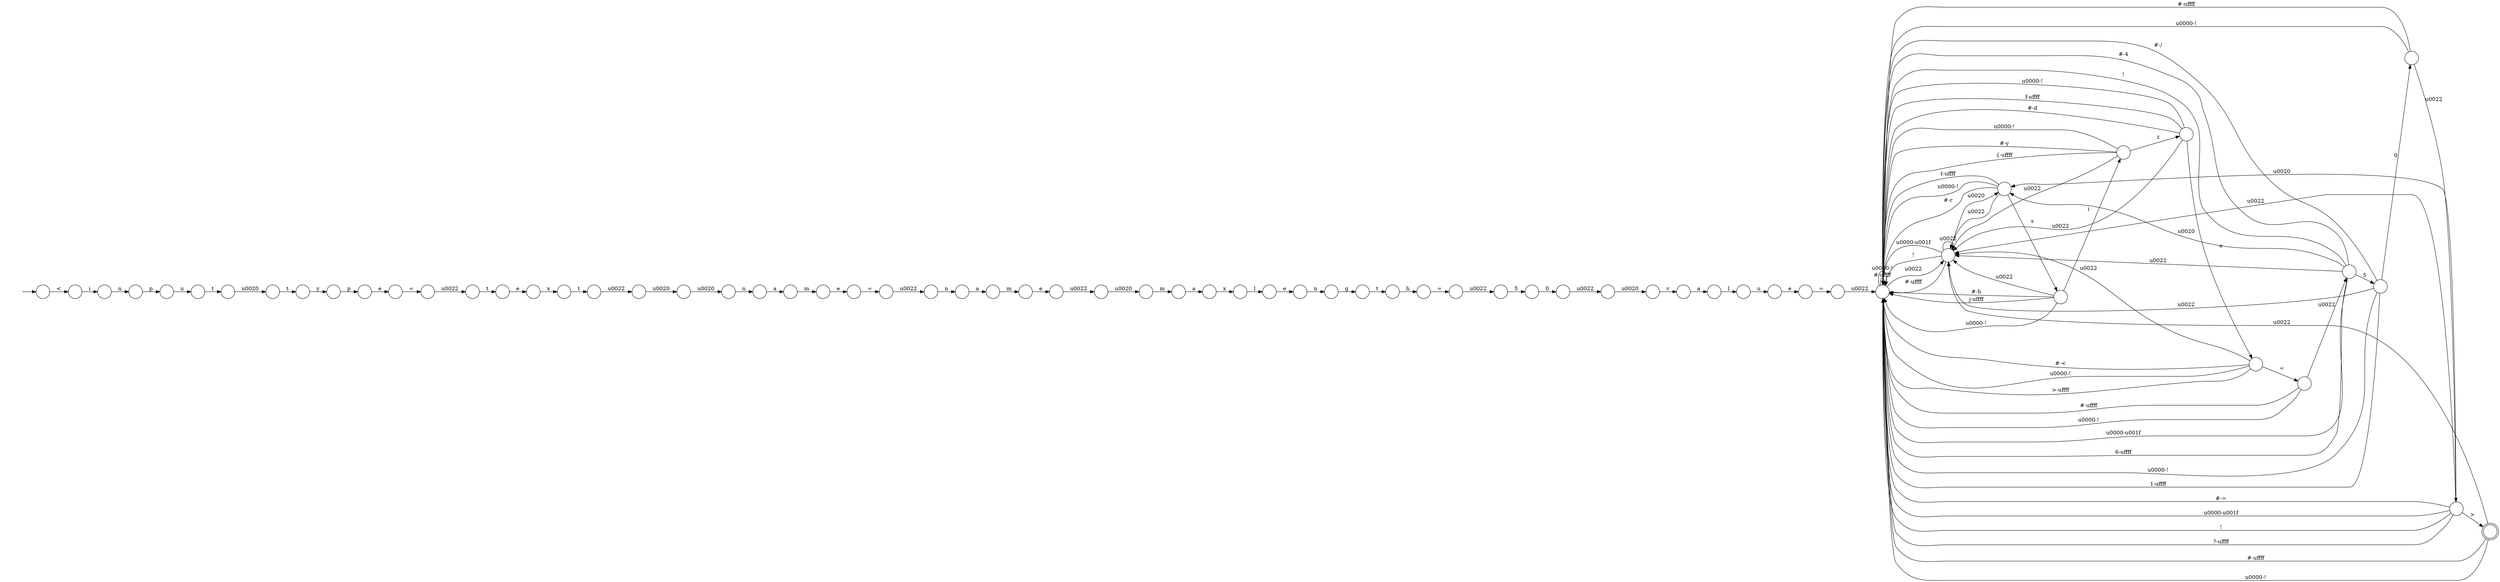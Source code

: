 digraph Automaton {
  rankdir = LR;
  0 [shape=circle,label=""];
  0 -> 8 [label="e"]
  1 [shape=circle,label=""];
  1 -> 37 [label="z"]
  1 -> 6 [label="\u0022"]
  1 -> 13 [label="\u0000-!"]
  1 -> 13 [label="#-y"]
  1 -> 13 [label="{-\uffff"]
  2 [shape=circle,label=""];
  2 -> 19 [label="\u0020"]
  3 [shape=circle,label=""];
  3 -> 13 [label="\u0022"]
  4 [shape=circle,label=""];
  4 -> 2 [label="t"]
  5 [shape=circle,label=""];
  5 -> 10 [label="5"]
  6 [shape=circle,label=""];
  6 -> 6 [label="\u0022"]
  6 -> 13 [label="#-\uffff"]
  6 -> 13 [label="\u0000-\u001f"]
  6 -> 45 [label="\u0020"]
  6 -> 13 [label="!"]
  7 [shape=circle,label=""];
  7 -> 54 [label="n"]
  8 [shape=circle,label=""];
  8 -> 44 [label="="]
  9 [shape=circle,label=""];
  9 -> 6 [label="\u0022"]
  9 -> 13 [label="#-="]
  9 -> 57 [label=">"]
  9 -> 13 [label="\u0000-\u001f"]
  9 -> 45 [label="\u0020"]
  9 -> 13 [label="!"]
  9 -> 13 [label="?-\uffff"]
  10 [shape=circle,label=""];
  10 -> 21 [label="0"]
  11 [shape=circle,label=""];
  11 -> 65 [label="\u0020"]
  12 [shape=circle,label=""];
  12 -> 32 [label="v"]
  13 [shape=circle,label=""];
  13 -> 6 [label="\u0022"]
  13 -> 13 [label="#-\uffff"]
  13 -> 13 [label="\u0000-!"]
  14 [shape=circle,label=""];
  14 -> 34 [label="\u0022"]
  15 [shape=circle,label=""];
  15 -> 35 [label="e"]
  16 [shape=circle,label=""];
  16 -> 9 [label="\u0022"]
  16 -> 13 [label="#-\uffff"]
  16 -> 13 [label="\u0000-!"]
  17 [shape=circle,label=""];
  17 -> 28 [label="e"]
  18 [shape=circle,label=""];
  18 -> 62 [label="i"]
  19 [shape=circle,label=""];
  19 -> 59 [label="t"]
  20 [shape=circle,label=""];
  20 -> 12 [label="\u0020"]
  21 [shape=circle,label=""];
  21 -> 20 [label="\u0022"]
  22 [shape=circle,label=""];
  22 -> 60 [label="l"]
  23 [shape=circle,label=""];
  23 -> 33 [label="a"]
  24 [shape=circle,label=""];
  24 -> 64 [label="e"]
  25 [shape=circle,label=""];
  25 -> 48 [label="g"]
  26 [shape=circle,label=""];
  26 -> 6 [label="\u0022"]
  26 -> 13 [label="\u0000-!"]
  26 -> 13 [label="1-\uffff"]
  26 -> 16 [label="0"]
  26 -> 13 [label="#-/"]
  27 [shape=circle,label=""];
  27 -> 40 [label="x"]
  28 [shape=circle,label=""];
  28 -> 43 [label="x"]
  29 [shape=circle,label=""];
  29 -> 5 [label="\u0022"]
  30 [shape=circle,label=""];
  30 -> 11 [label="\u0022"]
  31 [shape=circle,label=""];
  31 -> 4 [label="u"]
  32 [shape=circle,label=""];
  32 -> 22 [label="a"]
  33 [shape=circle,label=""];
  33 -> 0 [label="m"]
  34 [shape=circle,label=""];
  34 -> 17 [label="t"]
  35 [shape=circle,label=""];
  35 -> 25 [label="n"]
  36 [shape=circle,label=""];
  36 -> 41 [label="m"]
  37 [shape=circle,label=""];
  37 -> 6 [label="\u0022"]
  37 -> 63 [label="e"]
  37 -> 13 [label="\u0000-!"]
  37 -> 13 [label="f-\uffff"]
  37 -> 13 [label="#-d"]
  38 [shape=circle,label=""];
  38 -> 27 [label="a"]
  39 [shape=circle,label=""];
  39 -> 53 [label="\u0020"]
  40 [shape=circle,label=""];
  40 -> 15 [label="l"]
  41 [shape=circle,label=""];
  41 -> 30 [label="e"]
  42 [shape=circle,label=""];
  42 -> 3 [label="="]
  43 [shape=circle,label=""];
  43 -> 49 [label="t"]
  44 [shape=circle,label=""];
  44 -> 7 [label="\u0022"]
  45 [shape=circle,label=""];
  45 -> 6 [label="\u0022"]
  45 -> 13 [label="\u0000-!"]
  45 -> 13 [label="#-r"]
  45 -> 56 [label="s"]
  45 -> 13 [label="t-\uffff"]
  46 [shape=circle,label=""];
  46 -> 42 [label="e"]
  47 [shape=circle,label=""];
  initial [shape=plaintext,label=""];
  initial -> 47
  47 -> 18 [label="<"]
  48 [shape=circle,label=""];
  48 -> 66 [label="t"]
  49 [shape=circle,label=""];
  49 -> 39 [label="\u0022"]
  50 [shape=circle,label=""];
  50 -> 24 [label="p"]
  51 [shape=circle,label=""];
  51 -> 31 [label="p"]
  52 [shape=circle,label=""];
  52 -> 23 [label="n"]
  53 [shape=circle,label=""];
  53 -> 52 [label="\u0020"]
  54 [shape=circle,label=""];
  54 -> 36 [label="a"]
  55 [shape=circle,label=""];
  55 -> 29 [label="="]
  56 [shape=circle,label=""];
  56 -> 6 [label="\u0022"]
  56 -> 13 [label="\u0000-!"]
  56 -> 1 [label="i"]
  56 -> 13 [label="#-h"]
  56 -> 13 [label="j-\uffff"]
  57 [shape=doublecircle,label=""];
  57 -> 6 [label="\u0022"]
  57 -> 13 [label="#-\uffff"]
  57 -> 13 [label="\u0000-!"]
  58 [shape=circle,label=""];
  58 -> 6 [label="\u0022"]
  58 -> 13 [label="\u0000-\u001f"]
  58 -> 45 [label="\u0020"]
  58 -> 26 [label="5"]
  58 -> 13 [label="6-\uffff"]
  58 -> 13 [label="#-4"]
  58 -> 13 [label="!"]
  59 [shape=circle,label=""];
  59 -> 50 [label="y"]
  60 [shape=circle,label=""];
  60 -> 46 [label="u"]
  61 [shape=circle,label=""];
  61 -> 58 [label="\u0022"]
  61 -> 13 [label="#-\uffff"]
  61 -> 13 [label="\u0000-!"]
  62 [shape=circle,label=""];
  62 -> 51 [label="n"]
  63 [shape=circle,label=""];
  63 -> 61 [label="="]
  63 -> 6 [label="\u0022"]
  63 -> 13 [label="#-<"]
  63 -> 13 [label="\u0000-!"]
  63 -> 13 [label=">-\uffff"]
  64 [shape=circle,label=""];
  64 -> 14 [label="="]
  65 [shape=circle,label=""];
  65 -> 38 [label="m"]
  66 [shape=circle,label=""];
  66 -> 55 [label="h"]
}

